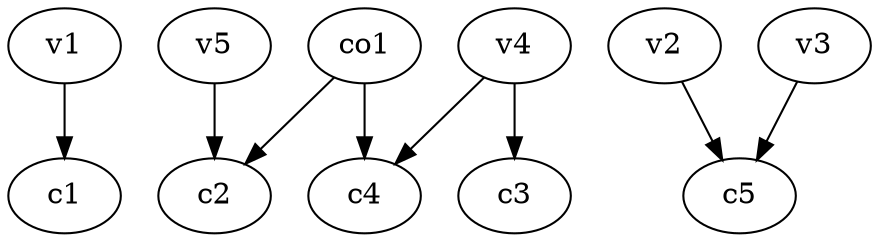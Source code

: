 strict digraph  {
c1;
c2;
c3;
c4;
c5;
v1;
v2;
v3;
v4;
v5;
co1;
v1 -> c1  [weight=1];
v2 -> c5  [weight=1];
v3 -> c5  [weight=1];
v4 -> c3  [weight=1];
v4 -> c4  [weight=1];
v5 -> c2  [weight=1];
co1 -> c4  [weight=1];
co1 -> c2  [weight=1];
}
